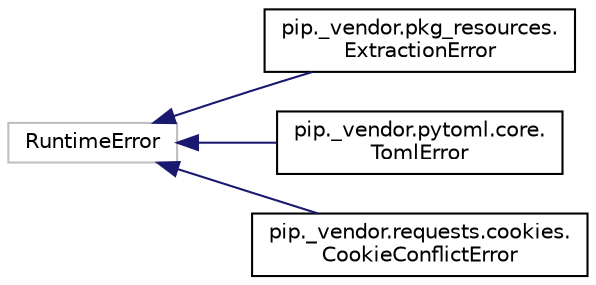digraph "Graphical Class Hierarchy"
{
  edge [fontname="Helvetica",fontsize="10",labelfontname="Helvetica",labelfontsize="10"];
  node [fontname="Helvetica",fontsize="10",shape=record];
  rankdir="LR";
  Node86 [label="RuntimeError",height=0.2,width=0.4,color="grey75", fillcolor="white", style="filled"];
  Node86 -> Node0 [dir="back",color="midnightblue",fontsize="10",style="solid",fontname="Helvetica"];
  Node0 [label="pip._vendor.pkg_resources.\lExtractionError",height=0.2,width=0.4,color="black", fillcolor="white", style="filled",URL="$classpip_1_1__vendor_1_1pkg__resources_1_1_extraction_error.html"];
  Node86 -> Node88 [dir="back",color="midnightblue",fontsize="10",style="solid",fontname="Helvetica"];
  Node88 [label="pip._vendor.pytoml.core.\lTomlError",height=0.2,width=0.4,color="black", fillcolor="white", style="filled",URL="$classpip_1_1__vendor_1_1pytoml_1_1core_1_1_toml_error.html"];
  Node86 -> Node89 [dir="back",color="midnightblue",fontsize="10",style="solid",fontname="Helvetica"];
  Node89 [label="pip._vendor.requests.cookies.\lCookieConflictError",height=0.2,width=0.4,color="black", fillcolor="white", style="filled",URL="$classpip_1_1__vendor_1_1requests_1_1cookies_1_1_cookie_conflict_error.html"];
}
